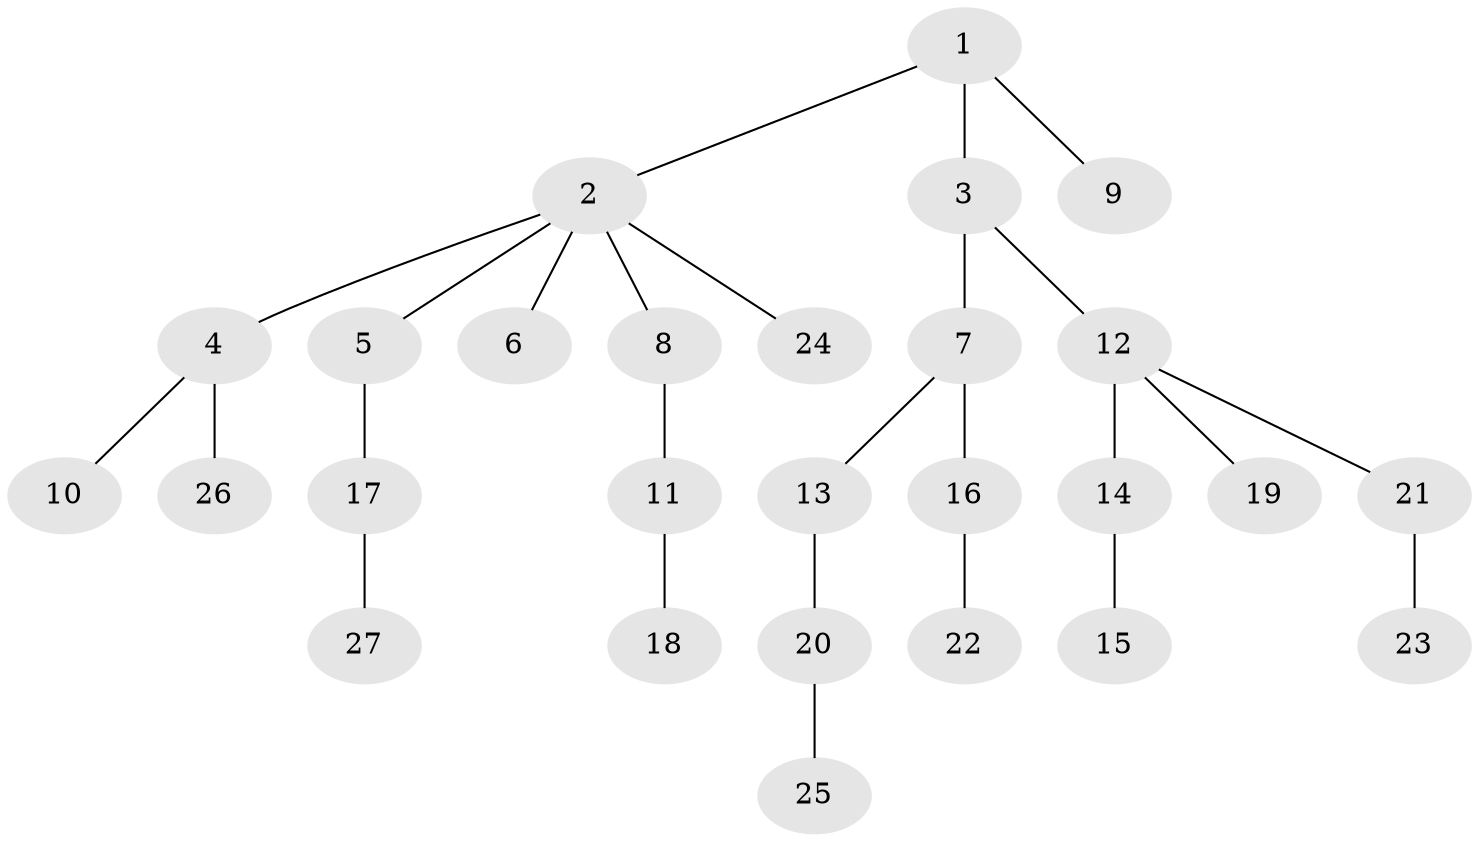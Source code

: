 // original degree distribution, {5: 0.030303030303030304, 8: 0.015151515151515152, 6: 0.015151515151515152, 4: 0.030303030303030304, 2: 0.24242424242424243, 3: 0.12121212121212122, 1: 0.5303030303030303, 7: 0.015151515151515152}
// Generated by graph-tools (version 1.1) at 2025/51/03/04/25 22:51:30]
// undirected, 27 vertices, 26 edges
graph export_dot {
  node [color=gray90,style=filled];
  1;
  2;
  3;
  4;
  5;
  6;
  7;
  8;
  9;
  10;
  11;
  12;
  13;
  14;
  15;
  16;
  17;
  18;
  19;
  20;
  21;
  22;
  23;
  24;
  25;
  26;
  27;
  1 -- 2 [weight=1.0];
  1 -- 3 [weight=1.0];
  1 -- 9 [weight=1.0];
  2 -- 4 [weight=1.0];
  2 -- 5 [weight=1.0];
  2 -- 6 [weight=1.0];
  2 -- 8 [weight=1.0];
  2 -- 24 [weight=1.0];
  3 -- 7 [weight=1.0];
  3 -- 12 [weight=1.0];
  4 -- 10 [weight=1.0];
  4 -- 26 [weight=1.0];
  5 -- 17 [weight=1.0];
  7 -- 13 [weight=1.0];
  7 -- 16 [weight=1.0];
  8 -- 11 [weight=1.0];
  11 -- 18 [weight=1.0];
  12 -- 14 [weight=2.0];
  12 -- 19 [weight=1.0];
  12 -- 21 [weight=1.0];
  13 -- 20 [weight=1.0];
  14 -- 15 [weight=1.0];
  16 -- 22 [weight=1.0];
  17 -- 27 [weight=1.0];
  20 -- 25 [weight=1.0];
  21 -- 23 [weight=1.0];
}
